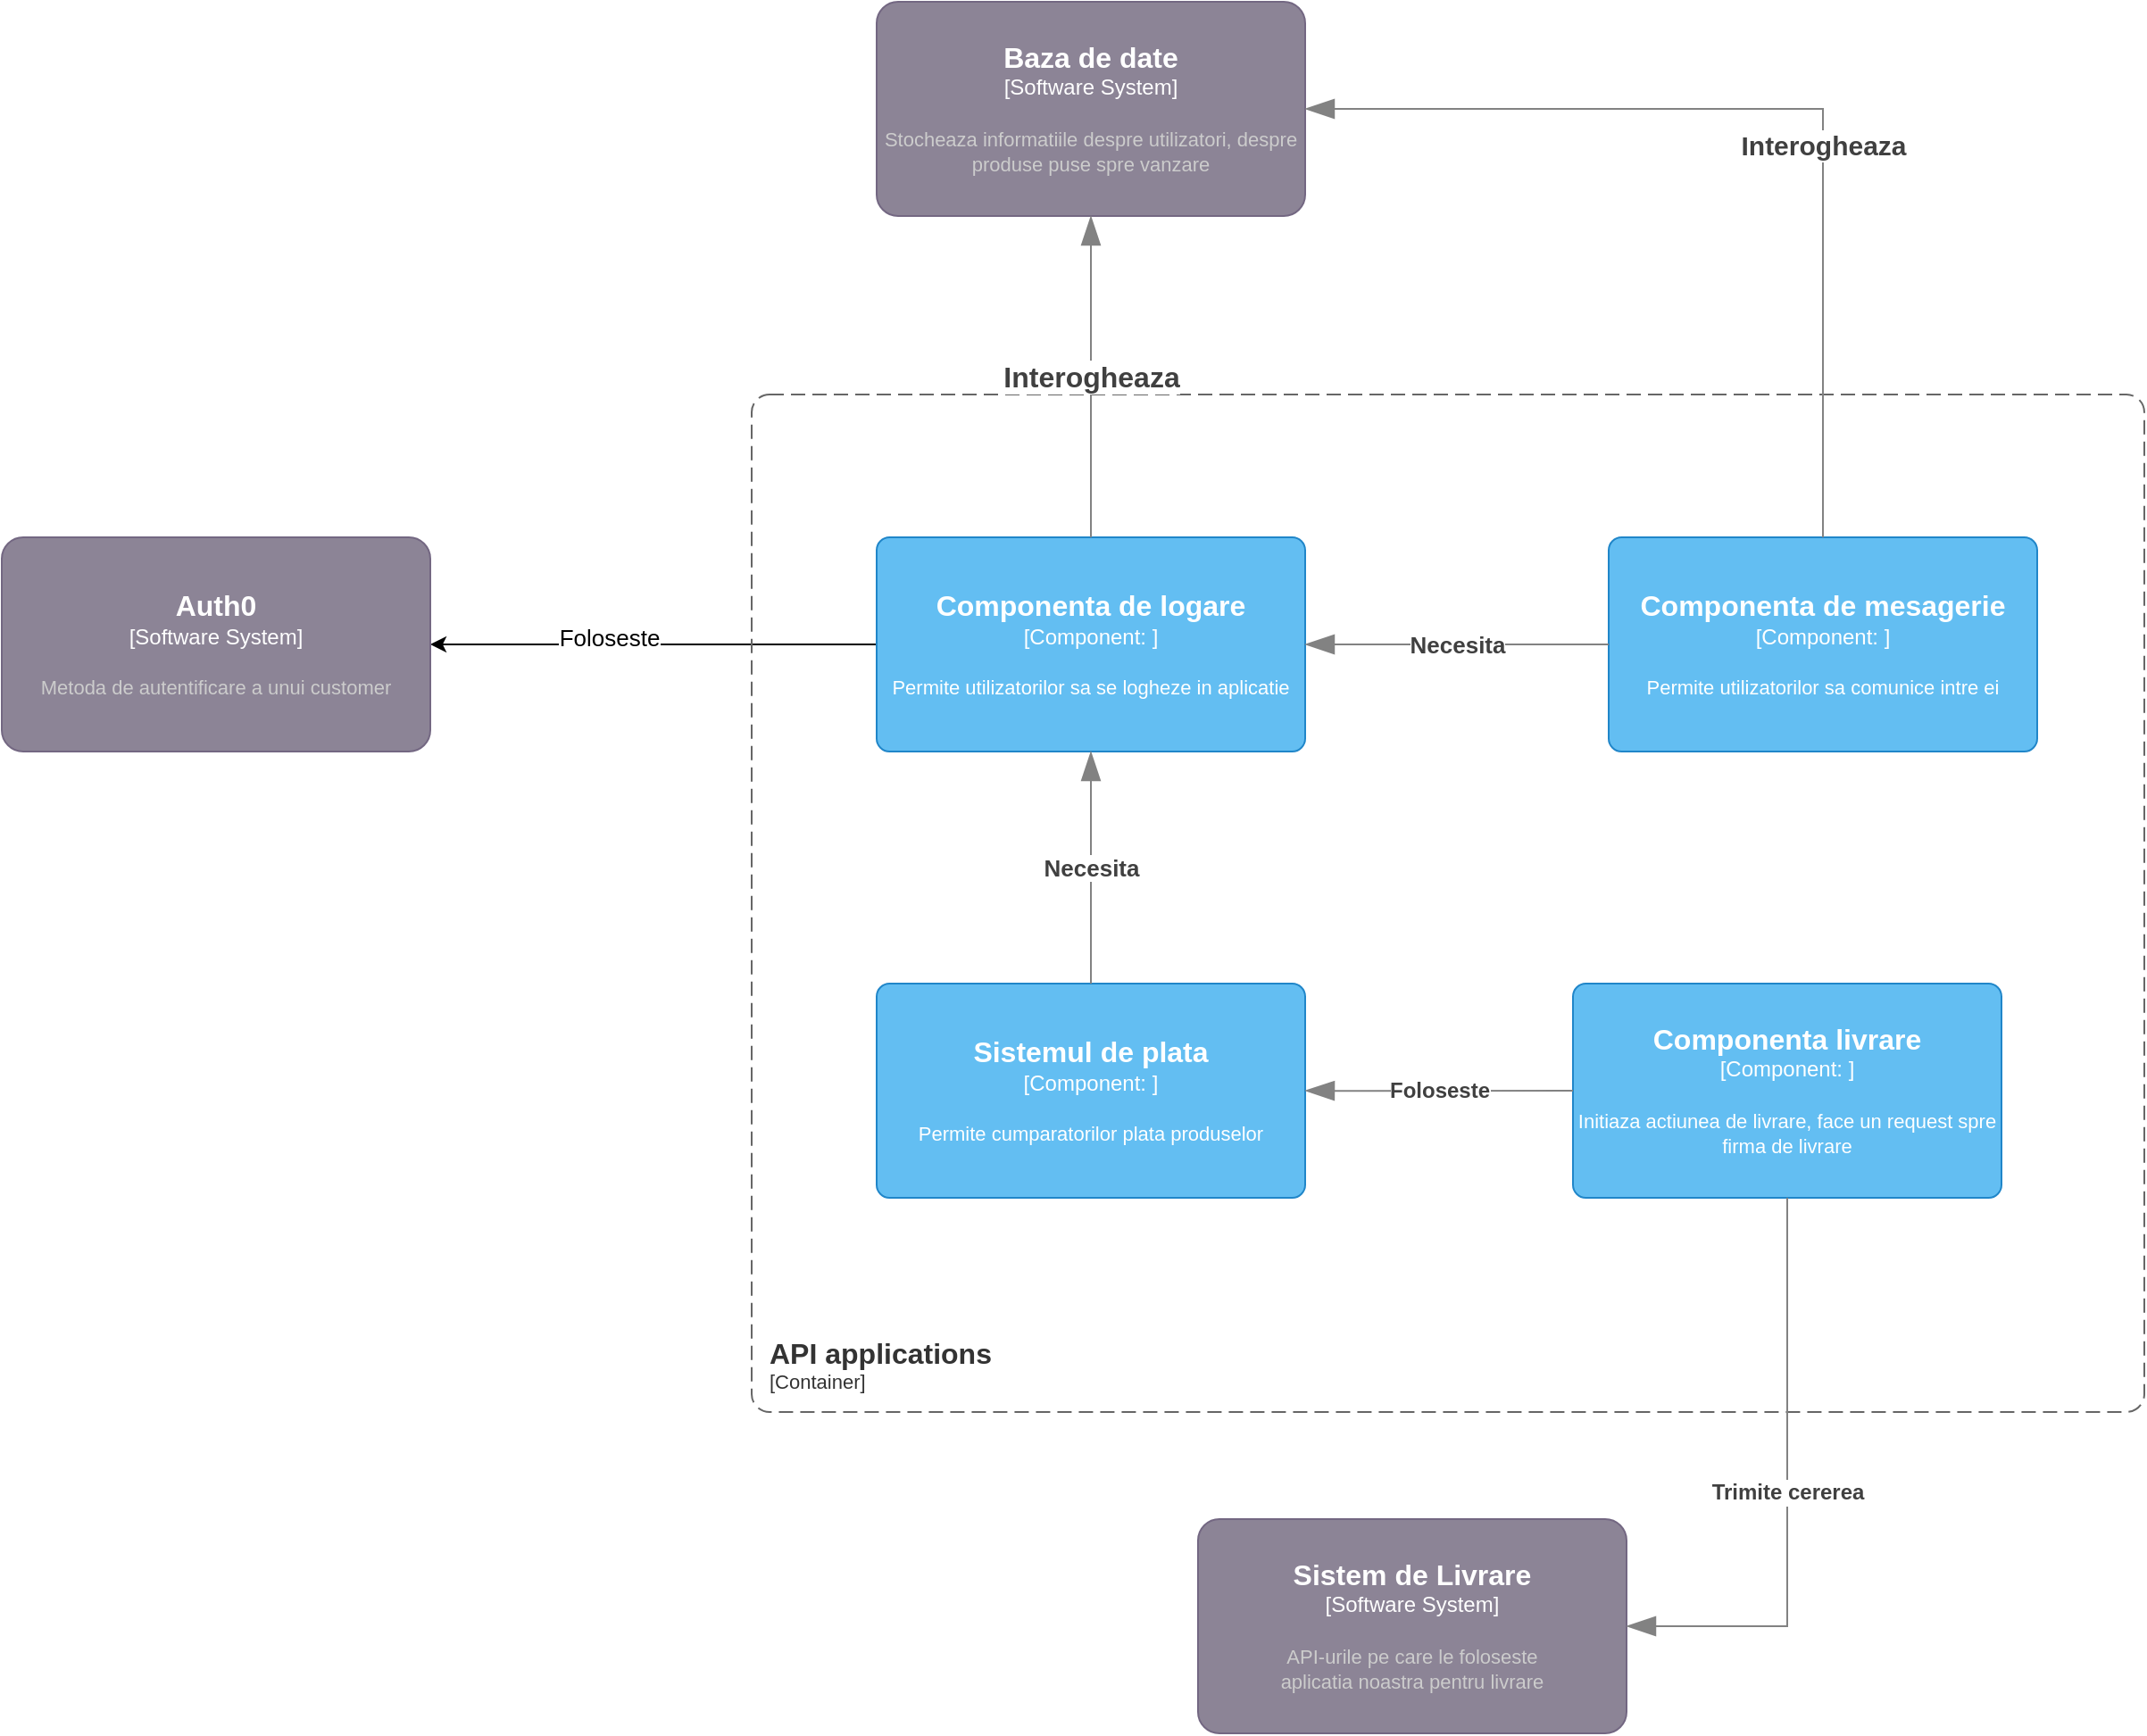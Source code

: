 <mxfile version="17.1.3" type="device"><diagram id="rxhLIVp-qsVQqUUpDf38" name="Page-1"><mxGraphModel dx="1293" dy="731" grid="1" gridSize="10" guides="1" tooltips="1" connect="1" arrows="1" fold="1" page="1" pageScale="1" pageWidth="1654" pageHeight="2336" math="0" shadow="0"><root><mxCell id="0"/><mxCell id="1" parent="0"/><mxCell id="X7x0s4iUxqHXQH2uM2pa-12" style="edgeStyle=orthogonalEdgeStyle;rounded=0;orthogonalLoop=1;jettySize=auto;html=1;entryX=1;entryY=0.5;entryDx=0;entryDy=0;entryPerimeter=0;" parent="1" source="X7x0s4iUxqHXQH2uM2pa-1" target="X7x0s4iUxqHXQH2uM2pa-11" edge="1"><mxGeometry relative="1" as="geometry"/></mxCell><mxCell id="X7x0s4iUxqHXQH2uM2pa-13" value="&lt;font style=&quot;font-size: 13px;&quot;&gt;Foloseste&lt;/font&gt;" style="edgeLabel;html=1;align=center;verticalAlign=middle;resizable=0;points=[];fontSize=13;" parent="X7x0s4iUxqHXQH2uM2pa-12" vertex="1" connectable="0"><mxGeometry x="0.204" y="-4" relative="1" as="geometry"><mxPoint as="offset"/></mxGeometry></mxCell><object placeholders="1" c4Name="Componenta de logare" c4Type="Component" c4Technology="" c4Description="Permite utilizatorilor sa se logheze in aplicatie" label="&lt;font style=&quot;font-size: 16px&quot;&gt;&lt;b&gt;%c4Name%&lt;/b&gt;&lt;/font&gt;&lt;div&gt;[%c4Type%: %c4Technology%]&lt;/div&gt;&lt;br&gt;&lt;div&gt;&lt;font style=&quot;font-size: 11px&quot;&gt;%c4Description%&lt;/font&gt;&lt;/div&gt;" id="X7x0s4iUxqHXQH2uM2pa-1"><mxCell style="rounded=1;whiteSpace=wrap;html=1;labelBackgroundColor=none;fillColor=#63BEF2;fontColor=#ffffff;align=center;arcSize=6;strokeColor=#2086C9;metaEdit=1;resizable=0;points=[[0.25,0,0],[0.5,0,0],[0.75,0,0],[1,0.25,0],[1,0.5,0],[1,0.75,0],[0.75,1,0],[0.5,1,0],[0.25,1,0],[0,0.75,0],[0,0.5,0],[0,0.25,0]];" parent="1" vertex="1"><mxGeometry x="550" y="450" width="240" height="120" as="geometry"/></mxCell></object><object placeholders="1" c4Name="Componenta de mesagerie" c4Type="Component" c4Technology="" c4Description="Permite utilizatorilor sa comunice intre ei" label="&lt;font style=&quot;font-size: 16px&quot;&gt;&lt;b&gt;%c4Name%&lt;/b&gt;&lt;/font&gt;&lt;div&gt;[%c4Type%: %c4Technology%]&lt;/div&gt;&lt;br&gt;&lt;div&gt;&lt;font style=&quot;font-size: 11px&quot;&gt;%c4Description%&lt;/font&gt;&lt;/div&gt;" id="X7x0s4iUxqHXQH2uM2pa-3"><mxCell style="rounded=1;whiteSpace=wrap;html=1;labelBackgroundColor=none;fillColor=#63BEF2;fontColor=#ffffff;align=center;arcSize=6;strokeColor=#2086C9;metaEdit=1;resizable=0;points=[[0.25,0,0],[0.5,0,0],[0.75,0,0],[1,0.25,0],[1,0.5,0],[1,0.75,0],[0.75,1,0],[0.5,1,0],[0.25,1,0],[0,0.75,0],[0,0.5,0],[0,0.25,0]];" parent="1" vertex="1"><mxGeometry x="960" y="450" width="240" height="120" as="geometry"/></mxCell></object><object placeholders="1" c4Name="Sistemul de plata" c4Type="Component" c4Technology="" c4Description="Permite cumparatorilor plata produselor" label="&lt;font style=&quot;font-size: 16px&quot;&gt;&lt;b&gt;%c4Name%&lt;/b&gt;&lt;/font&gt;&lt;div&gt;[%c4Type%: %c4Technology%]&lt;/div&gt;&lt;br&gt;&lt;div&gt;&lt;font style=&quot;font-size: 11px&quot;&gt;%c4Description%&lt;/font&gt;&lt;/div&gt;" id="X7x0s4iUxqHXQH2uM2pa-4"><mxCell style="rounded=1;whiteSpace=wrap;html=1;labelBackgroundColor=none;fillColor=#63BEF2;fontColor=#ffffff;align=center;arcSize=6;strokeColor=#2086C9;metaEdit=1;resizable=0;points=[[0.25,0,0],[0.5,0,0],[0.75,0,0],[1,0.25,0],[1,0.5,0],[1,0.75,0],[0.75,1,0],[0.5,1,0],[0.25,1,0],[0,0.75,0],[0,0.5,0],[0,0.25,0]];" parent="1" vertex="1"><mxGeometry x="550" y="700" width="240" height="120" as="geometry"/></mxCell></object><object placeholders="1" c4Name="Componenta livrare" c4Type="Component" c4Technology="" c4Description="Initiaza actiunea de livrare, face un request spre firma de livrare" label="&lt;font style=&quot;font-size: 16px&quot;&gt;&lt;b&gt;%c4Name%&lt;/b&gt;&lt;/font&gt;&lt;div&gt;[%c4Type%: %c4Technology%]&lt;/div&gt;&lt;br&gt;&lt;div&gt;&lt;font style=&quot;font-size: 11px&quot;&gt;%c4Description%&lt;/font&gt;&lt;/div&gt;" id="X7x0s4iUxqHXQH2uM2pa-5"><mxCell style="rounded=1;whiteSpace=wrap;html=1;labelBackgroundColor=none;fillColor=#63BEF2;fontColor=#ffffff;align=center;arcSize=6;strokeColor=#2086C9;metaEdit=1;resizable=0;points=[[0.25,0,0],[0.5,0,0],[0.75,0,0],[1,0.25,0],[1,0.5,0],[1,0.75,0],[0.75,1,0],[0.5,1,0],[0.25,1,0],[0,0.75,0],[0,0.5,0],[0,0.25,0]];" parent="1" vertex="1"><mxGeometry x="940" y="700" width="240" height="120" as="geometry"/></mxCell></object><object placeholders="1" c4Name="API applications" c4Type="ContainerScopeBoundary" c4Application="Container" label="&lt;font style=&quot;font-size: 16px&quot;&gt;&lt;b&gt;&lt;div style=&quot;text-align: left&quot;&gt;%c4Name%&lt;/div&gt;&lt;/b&gt;&lt;/font&gt;&lt;div style=&quot;text-align: left&quot;&gt;[%c4Application%]&lt;/div&gt;" id="X7x0s4iUxqHXQH2uM2pa-6"><mxCell style="rounded=1;fontSize=11;whiteSpace=wrap;html=1;dashed=1;arcSize=20;fillColor=none;strokeColor=#666666;fontColor=#333333;labelBackgroundColor=none;align=left;verticalAlign=bottom;labelBorderColor=none;spacingTop=0;spacing=10;dashPattern=8 4;metaEdit=1;rotatable=0;perimeter=rectanglePerimeter;noLabel=0;labelPadding=0;allowArrows=0;connectable=0;expand=0;recursiveResize=0;editable=1;pointerEvents=0;absoluteArcSize=1;points=[[0.25,0,0],[0.5,0,0],[0.75,0,0],[1,0.25,0],[1,0.5,0],[1,0.75,0],[0.75,1,0],[0.5,1,0],[0.25,1,0],[0,0.75,0],[0,0.5,0],[0,0.25,0]];" parent="1" vertex="1"><mxGeometry x="480" y="370" width="780" height="570" as="geometry"/></mxCell></object><object placeholders="1" c4Name="Baza de date" c4Type="Software System" c4Description="Stocheaza informatiile despre utilizatori, despre produse puse spre vanzare" label="&lt;font style=&quot;font-size: 16px&quot;&gt;&lt;b&gt;%c4Name%&lt;/b&gt;&lt;/font&gt;&lt;div&gt;[%c4Type%]&lt;/div&gt;&lt;br&gt;&lt;div&gt;&lt;font style=&quot;font-size: 11px&quot;&gt;&lt;font color=&quot;#cccccc&quot;&gt;%c4Description%&lt;/font&gt;&lt;/div&gt;" id="X7x0s4iUxqHXQH2uM2pa-8"><mxCell style="rounded=1;whiteSpace=wrap;html=1;labelBackgroundColor=none;fillColor=#8C8496;fontColor=#ffffff;align=center;arcSize=10;strokeColor=#736782;metaEdit=1;resizable=0;points=[[0.25,0,0],[0.5,0,0],[0.75,0,0],[1,0.25,0],[1,0.5,0],[1,0.75,0],[0.75,1,0],[0.5,1,0],[0.25,1,0],[0,0.75,0],[0,0.5,0],[0,0.25,0]];" parent="1" vertex="1"><mxGeometry x="550" y="150" width="240" height="120" as="geometry"/></mxCell></object><object placeholders="1" c4Name="Auth0" c4Type="Software System" c4Description="Metoda de autentificare a unui customer" label="&lt;font style=&quot;font-size: 16px&quot;&gt;&lt;b&gt;%c4Name%&lt;/b&gt;&lt;/font&gt;&lt;div&gt;[%c4Type%]&lt;/div&gt;&lt;br&gt;&lt;div&gt;&lt;font style=&quot;font-size: 11px&quot;&gt;&lt;font color=&quot;#cccccc&quot;&gt;%c4Description%&lt;/font&gt;&lt;/div&gt;" id="X7x0s4iUxqHXQH2uM2pa-11"><mxCell style="rounded=1;whiteSpace=wrap;html=1;labelBackgroundColor=none;fillColor=#8C8496;fontColor=#ffffff;align=center;arcSize=10;strokeColor=#736782;metaEdit=1;resizable=0;points=[[0.25,0,0],[0.5,0,0],[0.75,0,0],[1,0.25,0],[1,0.5,0],[1,0.75,0],[0.75,1,0],[0.5,1,0],[0.25,1,0],[0,0.75,0],[0,0.5,0],[0,0.25,0]];" parent="1" vertex="1"><mxGeometry x="60" y="450" width="240" height="120" as="geometry"/></mxCell></object><object placeholders="1" c4Name="Sistem de Livrare" c4Type="Software System" c4Description="API-urile pe care le foloseste&#10;aplicatia noastra pentru livrare" label="&lt;font style=&quot;font-size: 16px&quot;&gt;&lt;b&gt;%c4Name%&lt;/b&gt;&lt;/font&gt;&lt;div&gt;[%c4Type%]&lt;/div&gt;&lt;br&gt;&lt;div&gt;&lt;font style=&quot;font-size: 11px&quot;&gt;&lt;font color=&quot;#cccccc&quot;&gt;%c4Description%&lt;/font&gt;&lt;/div&gt;" id="X7x0s4iUxqHXQH2uM2pa-14"><mxCell style="rounded=1;whiteSpace=wrap;html=1;labelBackgroundColor=none;fillColor=#8C8496;fontColor=#ffffff;align=center;arcSize=10;strokeColor=#736782;metaEdit=1;resizable=0;points=[[0.25,0,0],[0.5,0,0],[0.75,0,0],[1,0.25,0],[1,0.5,0],[1,0.75,0],[0.75,1,0],[0.5,1,0],[0.25,1,0],[0,0.75,0],[0,0.5,0],[0,0.25,0]];" parent="1" vertex="1"><mxGeometry x="730" y="1000" width="240" height="120" as="geometry"/></mxCell></object><object placeholders="1" c4Type="Relationship" c4Description="Necesita" label="&lt;div style=&quot;text-align: left; font-size: 13px;&quot;&gt;&lt;div style=&quot;text-align: center; font-size: 13px;&quot;&gt;&lt;b style=&quot;font-size: 13px;&quot;&gt;%c4Description%&lt;/b&gt;&lt;/div&gt;&lt;/div&gt;" id="X7x0s4iUxqHXQH2uM2pa-21"><mxCell style="endArrow=blockThin;html=1;fontSize=13;fontColor=#404040;strokeWidth=1;endFill=1;strokeColor=#828282;elbow=vertical;metaEdit=1;endSize=14;startSize=14;jumpStyle=arc;jumpSize=16;rounded=0;edgeStyle=orthogonalEdgeStyle;exitX=0.5;exitY=0;exitDx=0;exitDy=0;exitPerimeter=0;entryX=0.5;entryY=1;entryDx=0;entryDy=0;entryPerimeter=0;" parent="1" source="X7x0s4iUxqHXQH2uM2pa-4" target="X7x0s4iUxqHXQH2uM2pa-1" edge="1"><mxGeometry width="240" relative="1" as="geometry"><mxPoint x="790" y="580" as="sourcePoint"/><mxPoint x="1030" y="580" as="targetPoint"/></mxGeometry></mxCell></object><object placeholders="1" c4Type="Relationship" c4Description="Interogheaza" label="&lt;div style=&quot;text-align: left; font-size: 16px;&quot;&gt;&lt;div style=&quot;text-align: center; font-size: 16px;&quot;&gt;&lt;b style=&quot;font-size: 16px;&quot;&gt;%c4Description%&lt;/b&gt;&lt;/div&gt;&lt;/div&gt;" id="X7x0s4iUxqHXQH2uM2pa-24"><mxCell style="endArrow=blockThin;html=1;fontSize=16;fontColor=#404040;strokeWidth=1;endFill=1;strokeColor=#828282;elbow=vertical;metaEdit=1;endSize=14;startSize=14;jumpStyle=arc;jumpSize=16;rounded=0;edgeStyle=orthogonalEdgeStyle;exitX=0.5;exitY=0;exitDx=0;exitDy=0;exitPerimeter=0;" parent="1" source="X7x0s4iUxqHXQH2uM2pa-1" target="X7x0s4iUxqHXQH2uM2pa-8" edge="1"><mxGeometry width="240" relative="1" as="geometry"><mxPoint x="790" y="580" as="sourcePoint"/><mxPoint x="1030" y="580" as="targetPoint"/></mxGeometry></mxCell></object><object placeholders="1" c4Type="Relationship" c4Description="Interogheaza" label="&lt;div style=&quot;text-align: left; font-size: 15px;&quot;&gt;&lt;div style=&quot;text-align: center; font-size: 15px;&quot;&gt;&lt;b style=&quot;font-size: 15px;&quot;&gt;%c4Description%&lt;/b&gt;&lt;/div&gt;&lt;/div&gt;" id="X7x0s4iUxqHXQH2uM2pa-25"><mxCell style="endArrow=blockThin;html=1;fontSize=15;fontColor=#404040;strokeWidth=1;endFill=1;strokeColor=#828282;elbow=vertical;metaEdit=1;endSize=14;startSize=14;jumpStyle=arc;jumpSize=16;rounded=0;edgeStyle=orthogonalEdgeStyle;exitX=0.5;exitY=0;exitDx=0;exitDy=0;exitPerimeter=0;entryX=1;entryY=0.5;entryDx=0;entryDy=0;entryPerimeter=0;" parent="1" source="X7x0s4iUxqHXQH2uM2pa-3" target="X7x0s4iUxqHXQH2uM2pa-8" edge="1"><mxGeometry x="-0.17" width="240" relative="1" as="geometry"><mxPoint x="790" y="580" as="sourcePoint"/><mxPoint x="1030" y="580" as="targetPoint"/><mxPoint as="offset"/></mxGeometry></mxCell></object><object placeholders="1" c4Type="Relationship" c4Description="Necesita" label="&lt;div style=&quot;text-align: left; font-size: 13px;&quot;&gt;&lt;div style=&quot;text-align: center; font-size: 13px;&quot;&gt;&lt;b style=&quot;font-size: 13px;&quot;&gt;%c4Description%&lt;/b&gt;&lt;/div&gt;&lt;/div&gt;" id="5i1C4BOS1HuF5VpzCLVy-1"><mxCell style="endArrow=blockThin;html=1;fontSize=13;fontColor=#404040;strokeWidth=1;endFill=1;strokeColor=#828282;elbow=vertical;metaEdit=1;endSize=14;startSize=14;jumpStyle=arc;jumpSize=16;rounded=0;edgeStyle=orthogonalEdgeStyle;exitX=0;exitY=0.5;exitDx=0;exitDy=0;exitPerimeter=0;" edge="1" parent="1" source="X7x0s4iUxqHXQH2uM2pa-3" target="X7x0s4iUxqHXQH2uM2pa-1"><mxGeometry width="240" relative="1" as="geometry"><mxPoint x="770" y="620" as="sourcePoint"/><mxPoint x="1010" y="620" as="targetPoint"/></mxGeometry></mxCell></object><object placeholders="1" c4Type="Relationship" c4Description="Trimite cererea" label="&lt;div style=&quot;text-align: left; font-size: 12px;&quot;&gt;&lt;div style=&quot;text-align: center; font-size: 12px;&quot;&gt;&lt;b style=&quot;font-size: 12px;&quot;&gt;%c4Description%&lt;/b&gt;&lt;/div&gt;&lt;/div&gt;" id="5i1C4BOS1HuF5VpzCLVy-2"><mxCell style="endArrow=blockThin;html=1;fontSize=12;fontColor=#404040;strokeWidth=1;endFill=1;strokeColor=#828282;elbow=vertical;metaEdit=1;endSize=14;startSize=14;jumpStyle=arc;jumpSize=16;rounded=0;edgeStyle=orthogonalEdgeStyle;entryX=1;entryY=0.5;entryDx=0;entryDy=0;entryPerimeter=0;" edge="1" parent="1" source="X7x0s4iUxqHXQH2uM2pa-5" target="X7x0s4iUxqHXQH2uM2pa-14"><mxGeometry width="240" relative="1" as="geometry"><mxPoint x="770" y="890" as="sourcePoint"/><mxPoint x="1010" y="890" as="targetPoint"/></mxGeometry></mxCell></object><object placeholders="1" c4Type="Relationship" c4Description="Foloseste" label="&lt;div style=&quot;text-align: left; font-size: 12px;&quot;&gt;&lt;div style=&quot;text-align: center; font-size: 12px;&quot;&gt;&lt;b style=&quot;font-size: 12px;&quot;&gt;%c4Description%&lt;/b&gt;&lt;/div&gt;&lt;/div&gt;" id="5i1C4BOS1HuF5VpzCLVy-3"><mxCell style="endArrow=blockThin;html=1;fontSize=12;fontColor=#404040;strokeWidth=1;endFill=1;strokeColor=#828282;elbow=vertical;metaEdit=1;endSize=14;startSize=14;jumpStyle=arc;jumpSize=16;rounded=0;edgeStyle=orthogonalEdgeStyle;" edge="1" parent="1" target="X7x0s4iUxqHXQH2uM2pa-4"><mxGeometry width="240" relative="1" as="geometry"><mxPoint x="940" y="760" as="sourcePoint"/><mxPoint x="1020" y="810" as="targetPoint"/></mxGeometry></mxCell></object></root></mxGraphModel></diagram></mxfile>